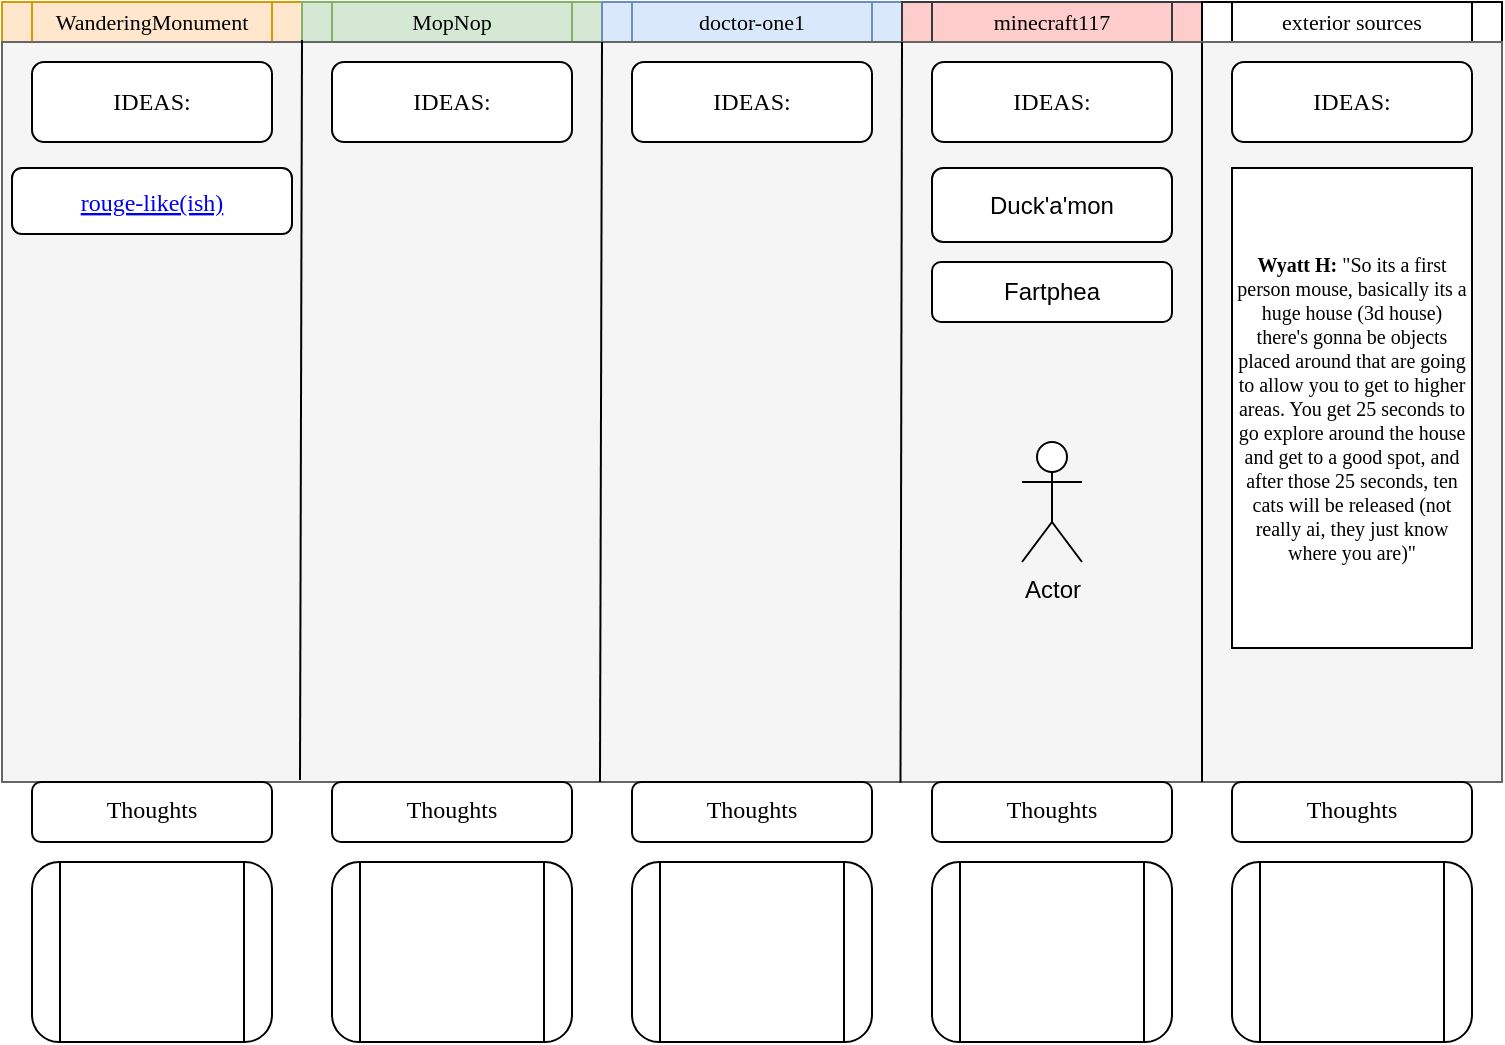 <mxfile version="22.0.8" type="github">
  <diagram name="Page-1" id="nUbuY328vkLbe_oYi32c">
    <mxGraphModel dx="880" dy="595" grid="1" gridSize="10" guides="1" tooltips="1" connect="1" arrows="1" fold="1" page="1" pageScale="1" pageWidth="850" pageHeight="1100" math="0" shadow="0">
      <root>
        <mxCell id="0" />
        <mxCell id="1" parent="0" />
        <mxCell id="N42RTSC_KTIaGwHTtDHc-1" value="WanderingMonument" style="shape=process;whiteSpace=wrap;html=1;backgroundOutline=1;fontFamily=Verdana;fillColor=#ffe6cc;strokeColor=#d79b00;fontSize=11;" parent="1" vertex="1">
          <mxGeometry x="50" y="30" width="150" height="20" as="geometry" />
        </mxCell>
        <mxCell id="N42RTSC_KTIaGwHTtDHc-2" value="MopNop" style="shape=process;whiteSpace=wrap;html=1;backgroundOutline=1;fontFamily=Verdana;fillColor=#d5e8d4;strokeColor=#82b366;fontSize=11;" parent="1" vertex="1">
          <mxGeometry x="200" y="30" width="150" height="20" as="geometry" />
        </mxCell>
        <mxCell id="N42RTSC_KTIaGwHTtDHc-3" value="doctor-one1" style="shape=process;whiteSpace=wrap;html=1;backgroundOutline=1;fontFamily=Verdana;fillColor=#dae8fc;strokeColor=#6c8ebf;fontSize=11;" parent="1" vertex="1">
          <mxGeometry x="350" y="30" width="150" height="20" as="geometry" />
        </mxCell>
        <mxCell id="N42RTSC_KTIaGwHTtDHc-4" value="minecraft117" style="shape=process;whiteSpace=wrap;html=1;backgroundOutline=1;fontFamily=Verdana;fillColor=#ffcccc;strokeColor=#36393d;fontSize=11;" parent="1" vertex="1">
          <mxGeometry x="500" y="30" width="150" height="20" as="geometry" />
        </mxCell>
        <mxCell id="N42RTSC_KTIaGwHTtDHc-5" value="exterior sources" style="shape=process;whiteSpace=wrap;html=1;backgroundOutline=1;fontFamily=Verdana;fontSize=11;" parent="1" vertex="1">
          <mxGeometry x="650" y="30" width="150" height="20" as="geometry" />
        </mxCell>
        <mxCell id="N42RTSC_KTIaGwHTtDHc-7" value="" style="rounded=0;whiteSpace=wrap;html=1;fontFamily=Verdana;fillColor=#f5f5f5;fontColor=#333333;strokeColor=#666666;" parent="1" vertex="1">
          <mxGeometry x="50" y="50" width="750" height="370" as="geometry" />
        </mxCell>
        <mxCell id="N42RTSC_KTIaGwHTtDHc-9" value="&lt;b style=&quot;font-size: 10px;&quot;&gt;Wyatt H:&lt;/b&gt; &quot;So its a first person mouse, basically its a huge house (3d house) there&#39;s gonna be objects placed around that are going to allow you to get to higher areas. You get 25 seconds to go explore around the house and get to a good spot, and after those 25 seconds, ten cats will be released (not really ai, they just know where you are)&quot;" style="rounded=0;whiteSpace=wrap;html=1;align=center;horizontal=1;verticalAlign=middle;fontSize=10;fontStyle=0;fontFamily=Verdana;" parent="1" vertex="1">
          <mxGeometry x="665" y="113" width="120" height="240" as="geometry" />
        </mxCell>
        <mxCell id="N42RTSC_KTIaGwHTtDHc-10" value="" style="endArrow=none;html=1;rounded=0;entryX=0.8;entryY=0.001;entryDx=0;entryDy=0;entryPerimeter=0;fontFamily=Verdana;" parent="1" target="N42RTSC_KTIaGwHTtDHc-7" edge="1">
          <mxGeometry width="50" height="50" relative="1" as="geometry">
            <mxPoint x="650" y="420" as="sourcePoint" />
            <mxPoint x="700" y="160" as="targetPoint" />
          </mxGeometry>
        </mxCell>
        <mxCell id="N42RTSC_KTIaGwHTtDHc-13" value="" style="endArrow=none;html=1;rounded=0;entryX=0;entryY=1;entryDx=0;entryDy=0;exitX=0.599;exitY=1.001;exitDx=0;exitDy=0;exitPerimeter=0;fontFamily=Verdana;" parent="1" source="N42RTSC_KTIaGwHTtDHc-7" target="N42RTSC_KTIaGwHTtDHc-4" edge="1">
          <mxGeometry width="50" height="50" relative="1" as="geometry">
            <mxPoint x="460" y="70" as="sourcePoint" />
            <mxPoint x="510" y="20" as="targetPoint" />
          </mxGeometry>
        </mxCell>
        <mxCell id="N42RTSC_KTIaGwHTtDHc-16" value="" style="endArrow=none;html=1;rounded=0;entryX=0;entryY=1;entryDx=0;entryDy=0;exitX=0.599;exitY=1.001;exitDx=0;exitDy=0;exitPerimeter=0;fontFamily=Verdana;" parent="1" edge="1">
          <mxGeometry width="50" height="50" relative="1" as="geometry">
            <mxPoint x="199" y="419" as="sourcePoint" />
            <mxPoint x="200" y="49" as="targetPoint" />
          </mxGeometry>
        </mxCell>
        <mxCell id="N42RTSC_KTIaGwHTtDHc-17" value="" style="endArrow=none;html=1;rounded=0;entryX=0;entryY=1;entryDx=0;entryDy=0;exitX=0.599;exitY=1.001;exitDx=0;exitDy=0;exitPerimeter=0;fontFamily=Verdana;" parent="1" edge="1">
          <mxGeometry width="50" height="50" relative="1" as="geometry">
            <mxPoint x="349" y="420" as="sourcePoint" />
            <mxPoint x="350" y="50" as="targetPoint" />
          </mxGeometry>
        </mxCell>
        <mxCell id="N42RTSC_KTIaGwHTtDHc-28" value="Thoughts" style="rounded=1;whiteSpace=wrap;html=1;verticalAlign=top;fontFamily=Verdana;" parent="1" vertex="1">
          <mxGeometry x="65" y="420" width="120" height="30" as="geometry" />
        </mxCell>
        <mxCell id="N42RTSC_KTIaGwHTtDHc-29" value="Thoughts" style="rounded=1;whiteSpace=wrap;html=1;verticalAlign=top;fontFamily=Verdana;" parent="1" vertex="1">
          <mxGeometry x="215" y="420" width="120" height="30" as="geometry" />
        </mxCell>
        <mxCell id="N42RTSC_KTIaGwHTtDHc-30" value="Thoughts" style="rounded=1;whiteSpace=wrap;html=1;verticalAlign=top;fontFamily=Verdana;" parent="1" vertex="1">
          <mxGeometry x="365" y="420" width="120" height="30" as="geometry" />
        </mxCell>
        <mxCell id="N42RTSC_KTIaGwHTtDHc-31" value="Thoughts" style="rounded=1;whiteSpace=wrap;html=1;verticalAlign=top;fontFamily=Verdana;" parent="1" vertex="1">
          <mxGeometry x="515" y="420" width="120" height="30" as="geometry" />
        </mxCell>
        <mxCell id="N42RTSC_KTIaGwHTtDHc-32" value="Thoughts" style="rounded=1;whiteSpace=wrap;html=1;verticalAlign=top;fontFamily=Verdana;" parent="1" vertex="1">
          <mxGeometry x="665" y="420" width="120" height="30" as="geometry" />
        </mxCell>
        <UserObject label="rouge-like(ish)" linkTarget="_blank" link="https://app.diagrams.net/#HcheeseEnthusiasts%2Fideas%2Fmain%2Frouge-like(ish).drawio" id="N42RTSC_KTIaGwHTtDHc-33">
          <mxCell style="fontColor=#0000EE;fontStyle=4;rounded=1;overflow=hidden;spacing=10;fontFamily=Verdana;" parent="1" vertex="1">
            <mxGeometry x="55" y="113" width="140" height="33" as="geometry" />
          </mxCell>
        </UserObject>
        <mxCell id="N42RTSC_KTIaGwHTtDHc-37" value="IDEAS:" style="rounded=1;whiteSpace=wrap;html=1;fontFamily=Verdana;" parent="1" vertex="1">
          <mxGeometry x="65" y="60" width="120" height="40" as="geometry" />
        </mxCell>
        <mxCell id="N42RTSC_KTIaGwHTtDHc-38" value="IDEAS:" style="rounded=1;whiteSpace=wrap;html=1;fontFamily=Verdana;" parent="1" vertex="1">
          <mxGeometry x="215" y="60" width="120" height="40" as="geometry" />
        </mxCell>
        <mxCell id="N42RTSC_KTIaGwHTtDHc-39" value="IDEAS:" style="rounded=1;whiteSpace=wrap;html=1;fontFamily=Verdana;" parent="1" vertex="1">
          <mxGeometry x="365" y="60" width="120" height="40" as="geometry" />
        </mxCell>
        <mxCell id="N42RTSC_KTIaGwHTtDHc-40" value="IDEAS:" style="rounded=1;whiteSpace=wrap;html=1;fontFamily=Verdana;" parent="1" vertex="1">
          <mxGeometry x="515" y="60" width="120" height="40" as="geometry" />
        </mxCell>
        <mxCell id="N42RTSC_KTIaGwHTtDHc-41" value="IDEAS:" style="rounded=1;whiteSpace=wrap;html=1;fontFamily=Verdana;" parent="1" vertex="1">
          <mxGeometry x="665" y="60" width="120" height="40" as="geometry" />
        </mxCell>
        <mxCell id="N42RTSC_KTIaGwHTtDHc-42" style="edgeStyle=orthogonalEdgeStyle;rounded=0;orthogonalLoop=1;jettySize=auto;html=1;exitX=0.5;exitY=1;exitDx=0;exitDy=0;" parent="1" source="N42RTSC_KTIaGwHTtDHc-29" target="N42RTSC_KTIaGwHTtDHc-29" edge="1">
          <mxGeometry relative="1" as="geometry" />
        </mxCell>
        <mxCell id="N42RTSC_KTIaGwHTtDHc-43" value="" style="shape=process;whiteSpace=wrap;html=1;backgroundOutline=1;rounded=1;" parent="1" vertex="1">
          <mxGeometry x="65" y="460" width="120" height="90" as="geometry" />
        </mxCell>
        <mxCell id="N42RTSC_KTIaGwHTtDHc-44" value="" style="shape=process;whiteSpace=wrap;html=1;backgroundOutline=1;rounded=1;" parent="1" vertex="1">
          <mxGeometry x="215" y="460" width="120" height="90" as="geometry" />
        </mxCell>
        <mxCell id="N42RTSC_KTIaGwHTtDHc-45" value="" style="shape=process;whiteSpace=wrap;html=1;backgroundOutline=1;rounded=1;" parent="1" vertex="1">
          <mxGeometry x="365" y="460" width="120" height="90" as="geometry" />
        </mxCell>
        <mxCell id="N42RTSC_KTIaGwHTtDHc-46" value="" style="shape=process;whiteSpace=wrap;html=1;backgroundOutline=1;rounded=1;" parent="1" vertex="1">
          <mxGeometry x="515" y="460" width="120" height="90" as="geometry" />
        </mxCell>
        <mxCell id="N42RTSC_KTIaGwHTtDHc-47" value="" style="shape=process;whiteSpace=wrap;html=1;backgroundOutline=1;rounded=1;" parent="1" vertex="1">
          <mxGeometry x="665" y="460" width="120" height="90" as="geometry" />
        </mxCell>
        <mxCell id="v-Gpc4qbgAV-BrWWO08M-1" value="Duck&#39;a&#39;mon" style="rounded=1;whiteSpace=wrap;html=1;" parent="1" vertex="1">
          <mxGeometry x="515" y="113" width="120" height="37" as="geometry" />
        </mxCell>
        <mxCell id="v-Gpc4qbgAV-BrWWO08M-2" value="Fartphea" style="rounded=1;whiteSpace=wrap;html=1;" parent="1" vertex="1">
          <mxGeometry x="515" y="160" width="120" height="30" as="geometry" />
        </mxCell>
        <mxCell id="b7MmZnYDHsRpAsnUfrdk-1" value="Actor" style="shape=umlActor;verticalLabelPosition=bottom;verticalAlign=top;html=1;outlineConnect=0;" vertex="1" parent="1">
          <mxGeometry x="560" y="250" width="30" height="60" as="geometry" />
        </mxCell>
      </root>
    </mxGraphModel>
  </diagram>
</mxfile>
